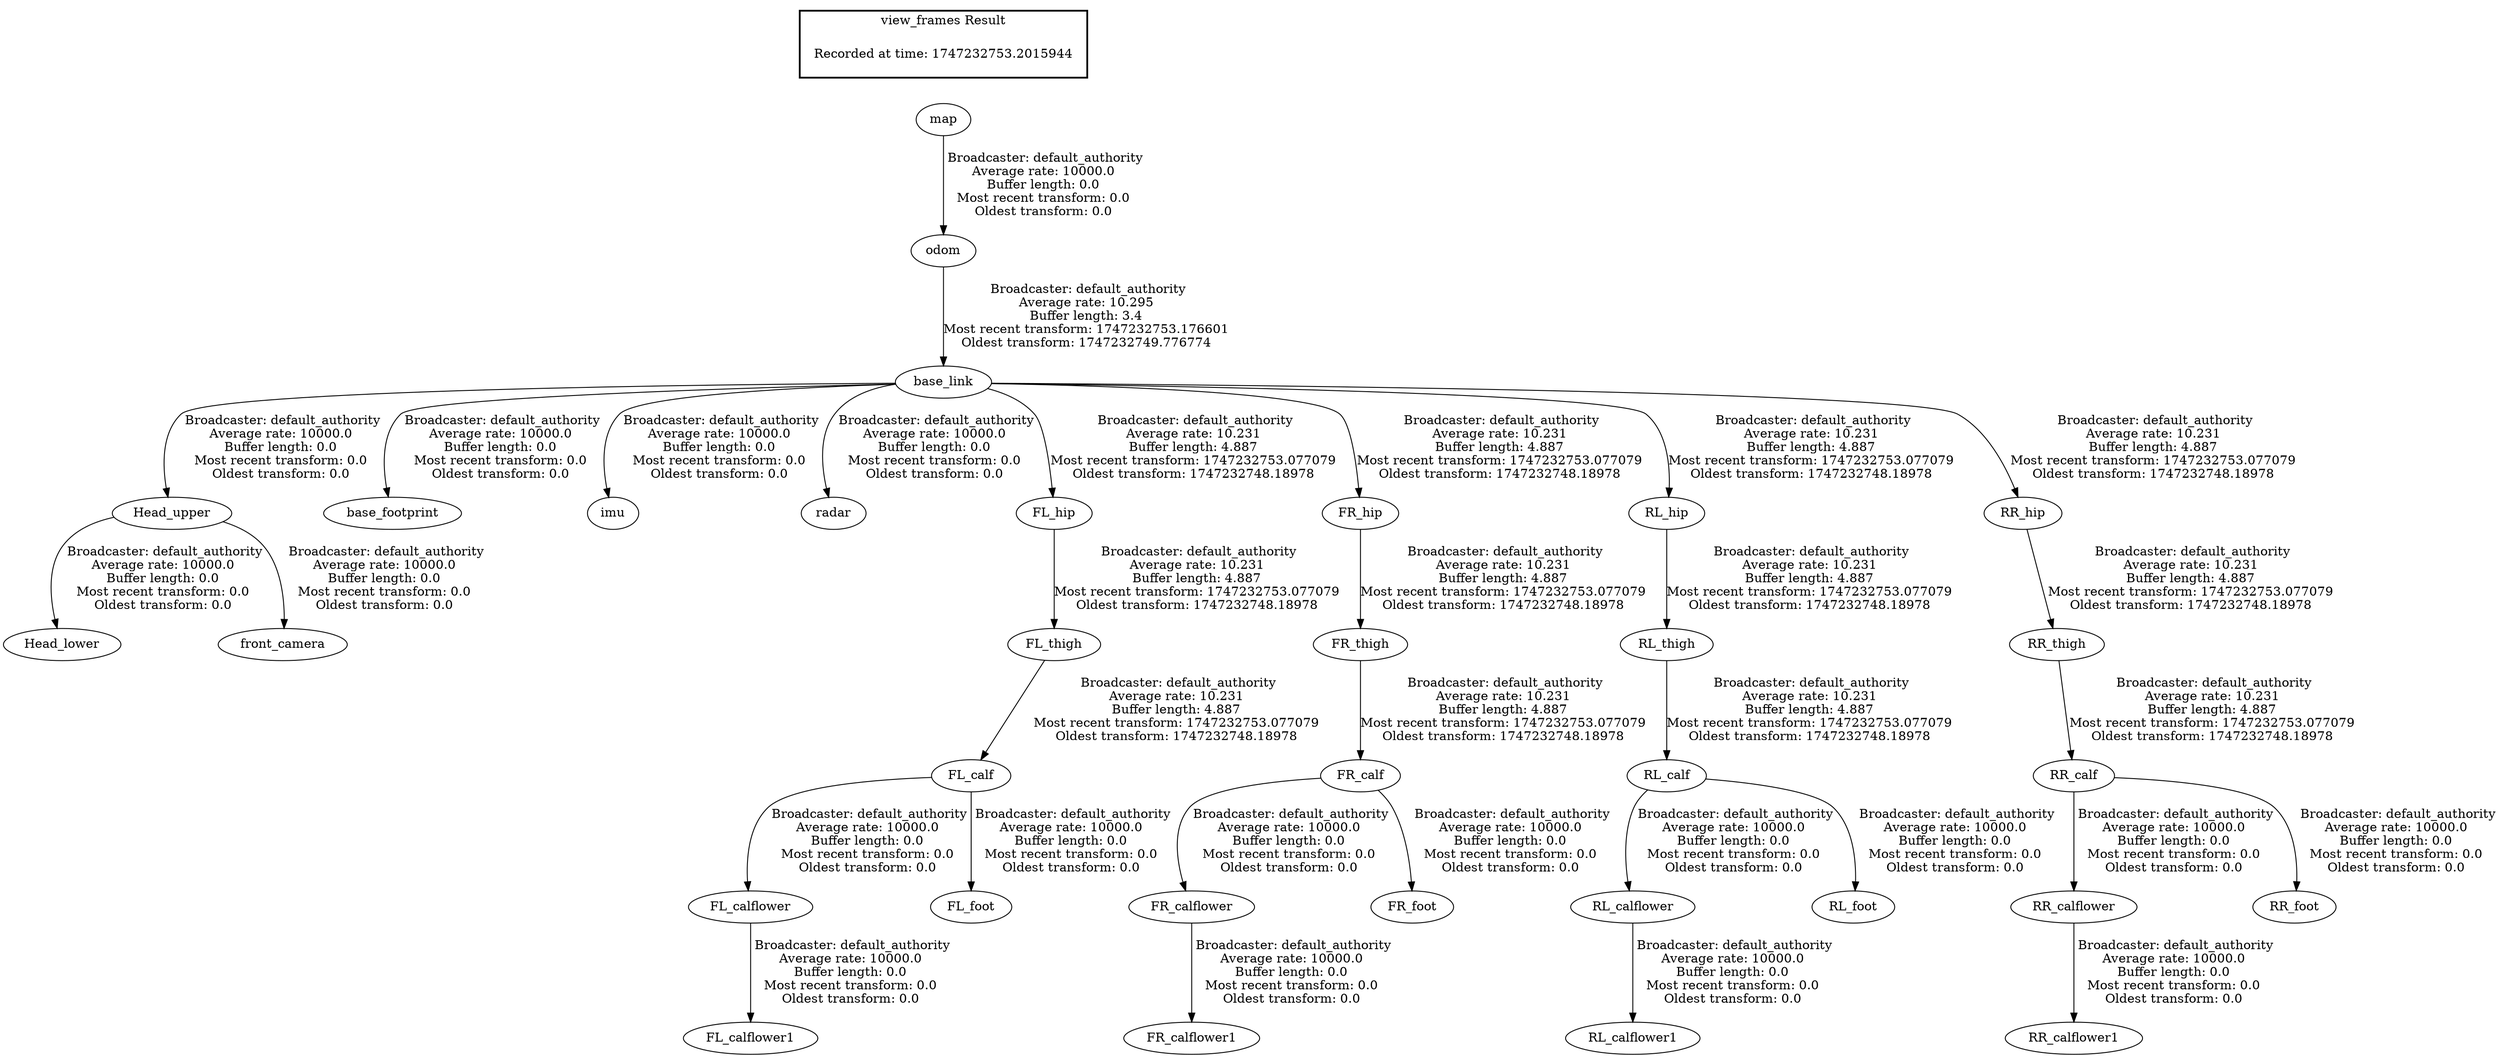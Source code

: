 digraph G {
"FL_calflower" -> "FL_calflower1"[label=" Broadcaster: default_authority\nAverage rate: 10000.0\nBuffer length: 0.0\nMost recent transform: 0.0\nOldest transform: 0.0\n"];
"FL_calf" -> "FL_calflower"[label=" Broadcaster: default_authority\nAverage rate: 10000.0\nBuffer length: 0.0\nMost recent transform: 0.0\nOldest transform: 0.0\n"];
"FL_thigh" -> "FL_calf"[label=" Broadcaster: default_authority\nAverage rate: 10.231\nBuffer length: 4.887\nMost recent transform: 1747232753.077079\nOldest transform: 1747232748.18978\n"];
"FL_calf" -> "FL_foot"[label=" Broadcaster: default_authority\nAverage rate: 10000.0\nBuffer length: 0.0\nMost recent transform: 0.0\nOldest transform: 0.0\n"];
"FR_calflower" -> "FR_calflower1"[label=" Broadcaster: default_authority\nAverage rate: 10000.0\nBuffer length: 0.0\nMost recent transform: 0.0\nOldest transform: 0.0\n"];
"FR_calf" -> "FR_calflower"[label=" Broadcaster: default_authority\nAverage rate: 10000.0\nBuffer length: 0.0\nMost recent transform: 0.0\nOldest transform: 0.0\n"];
"FR_thigh" -> "FR_calf"[label=" Broadcaster: default_authority\nAverage rate: 10.231\nBuffer length: 4.887\nMost recent transform: 1747232753.077079\nOldest transform: 1747232748.18978\n"];
"FR_calf" -> "FR_foot"[label=" Broadcaster: default_authority\nAverage rate: 10000.0\nBuffer length: 0.0\nMost recent transform: 0.0\nOldest transform: 0.0\n"];
"Head_upper" -> "Head_lower"[label=" Broadcaster: default_authority\nAverage rate: 10000.0\nBuffer length: 0.0\nMost recent transform: 0.0\nOldest transform: 0.0\n"];
"base_link" -> "Head_upper"[label=" Broadcaster: default_authority\nAverage rate: 10000.0\nBuffer length: 0.0\nMost recent transform: 0.0\nOldest transform: 0.0\n"];
"odom" -> "base_link"[label=" Broadcaster: default_authority\nAverage rate: 10.295\nBuffer length: 3.4\nMost recent transform: 1747232753.176601\nOldest transform: 1747232749.776774\n"];
"RL_calflower" -> "RL_calflower1"[label=" Broadcaster: default_authority\nAverage rate: 10000.0\nBuffer length: 0.0\nMost recent transform: 0.0\nOldest transform: 0.0\n"];
"RL_calf" -> "RL_calflower"[label=" Broadcaster: default_authority\nAverage rate: 10000.0\nBuffer length: 0.0\nMost recent transform: 0.0\nOldest transform: 0.0\n"];
"RL_thigh" -> "RL_calf"[label=" Broadcaster: default_authority\nAverage rate: 10.231\nBuffer length: 4.887\nMost recent transform: 1747232753.077079\nOldest transform: 1747232748.18978\n"];
"RL_calf" -> "RL_foot"[label=" Broadcaster: default_authority\nAverage rate: 10000.0\nBuffer length: 0.0\nMost recent transform: 0.0\nOldest transform: 0.0\n"];
"RR_calflower" -> "RR_calflower1"[label=" Broadcaster: default_authority\nAverage rate: 10000.0\nBuffer length: 0.0\nMost recent transform: 0.0\nOldest transform: 0.0\n"];
"RR_calf" -> "RR_calflower"[label=" Broadcaster: default_authority\nAverage rate: 10000.0\nBuffer length: 0.0\nMost recent transform: 0.0\nOldest transform: 0.0\n"];
"RR_thigh" -> "RR_calf"[label=" Broadcaster: default_authority\nAverage rate: 10.231\nBuffer length: 4.887\nMost recent transform: 1747232753.077079\nOldest transform: 1747232748.18978\n"];
"RR_calf" -> "RR_foot"[label=" Broadcaster: default_authority\nAverage rate: 10000.0\nBuffer length: 0.0\nMost recent transform: 0.0\nOldest transform: 0.0\n"];
"base_link" -> "base_footprint"[label=" Broadcaster: default_authority\nAverage rate: 10000.0\nBuffer length: 0.0\nMost recent transform: 0.0\nOldest transform: 0.0\n"];
"Head_upper" -> "front_camera"[label=" Broadcaster: default_authority\nAverage rate: 10000.0\nBuffer length: 0.0\nMost recent transform: 0.0\nOldest transform: 0.0\n"];
"base_link" -> "imu"[label=" Broadcaster: default_authority\nAverage rate: 10000.0\nBuffer length: 0.0\nMost recent transform: 0.0\nOldest transform: 0.0\n"];
"map" -> "odom"[label=" Broadcaster: default_authority\nAverage rate: 10000.0\nBuffer length: 0.0\nMost recent transform: 0.0\nOldest transform: 0.0\n"];
"base_link" -> "radar"[label=" Broadcaster: default_authority\nAverage rate: 10000.0\nBuffer length: 0.0\nMost recent transform: 0.0\nOldest transform: 0.0\n"];
"FL_hip" -> "FL_thigh"[label=" Broadcaster: default_authority\nAverage rate: 10.231\nBuffer length: 4.887\nMost recent transform: 1747232753.077079\nOldest transform: 1747232748.18978\n"];
"base_link" -> "FL_hip"[label=" Broadcaster: default_authority\nAverage rate: 10.231\nBuffer length: 4.887\nMost recent transform: 1747232753.077079\nOldest transform: 1747232748.18978\n"];
"FR_hip" -> "FR_thigh"[label=" Broadcaster: default_authority\nAverage rate: 10.231\nBuffer length: 4.887\nMost recent transform: 1747232753.077079\nOldest transform: 1747232748.18978\n"];
"base_link" -> "FR_hip"[label=" Broadcaster: default_authority\nAverage rate: 10.231\nBuffer length: 4.887\nMost recent transform: 1747232753.077079\nOldest transform: 1747232748.18978\n"];
"RL_hip" -> "RL_thigh"[label=" Broadcaster: default_authority\nAverage rate: 10.231\nBuffer length: 4.887\nMost recent transform: 1747232753.077079\nOldest transform: 1747232748.18978\n"];
"base_link" -> "RL_hip"[label=" Broadcaster: default_authority\nAverage rate: 10.231\nBuffer length: 4.887\nMost recent transform: 1747232753.077079\nOldest transform: 1747232748.18978\n"];
"RR_hip" -> "RR_thigh"[label=" Broadcaster: default_authority\nAverage rate: 10.231\nBuffer length: 4.887\nMost recent transform: 1747232753.077079\nOldest transform: 1747232748.18978\n"];
"base_link" -> "RR_hip"[label=" Broadcaster: default_authority\nAverage rate: 10.231\nBuffer length: 4.887\nMost recent transform: 1747232753.077079\nOldest transform: 1747232748.18978\n"];
edge [style=invis];
 subgraph cluster_legend { style=bold; color=black; label ="view_frames Result";
"Recorded at time: 1747232753.2015944"[ shape=plaintext ] ;
}->"map";
}